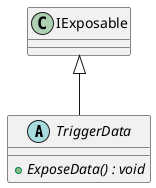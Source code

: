 @startuml
abstract class TriggerData {
    + {abstract} ExposeData() : void
}
IExposable <|-- TriggerData
@enduml
